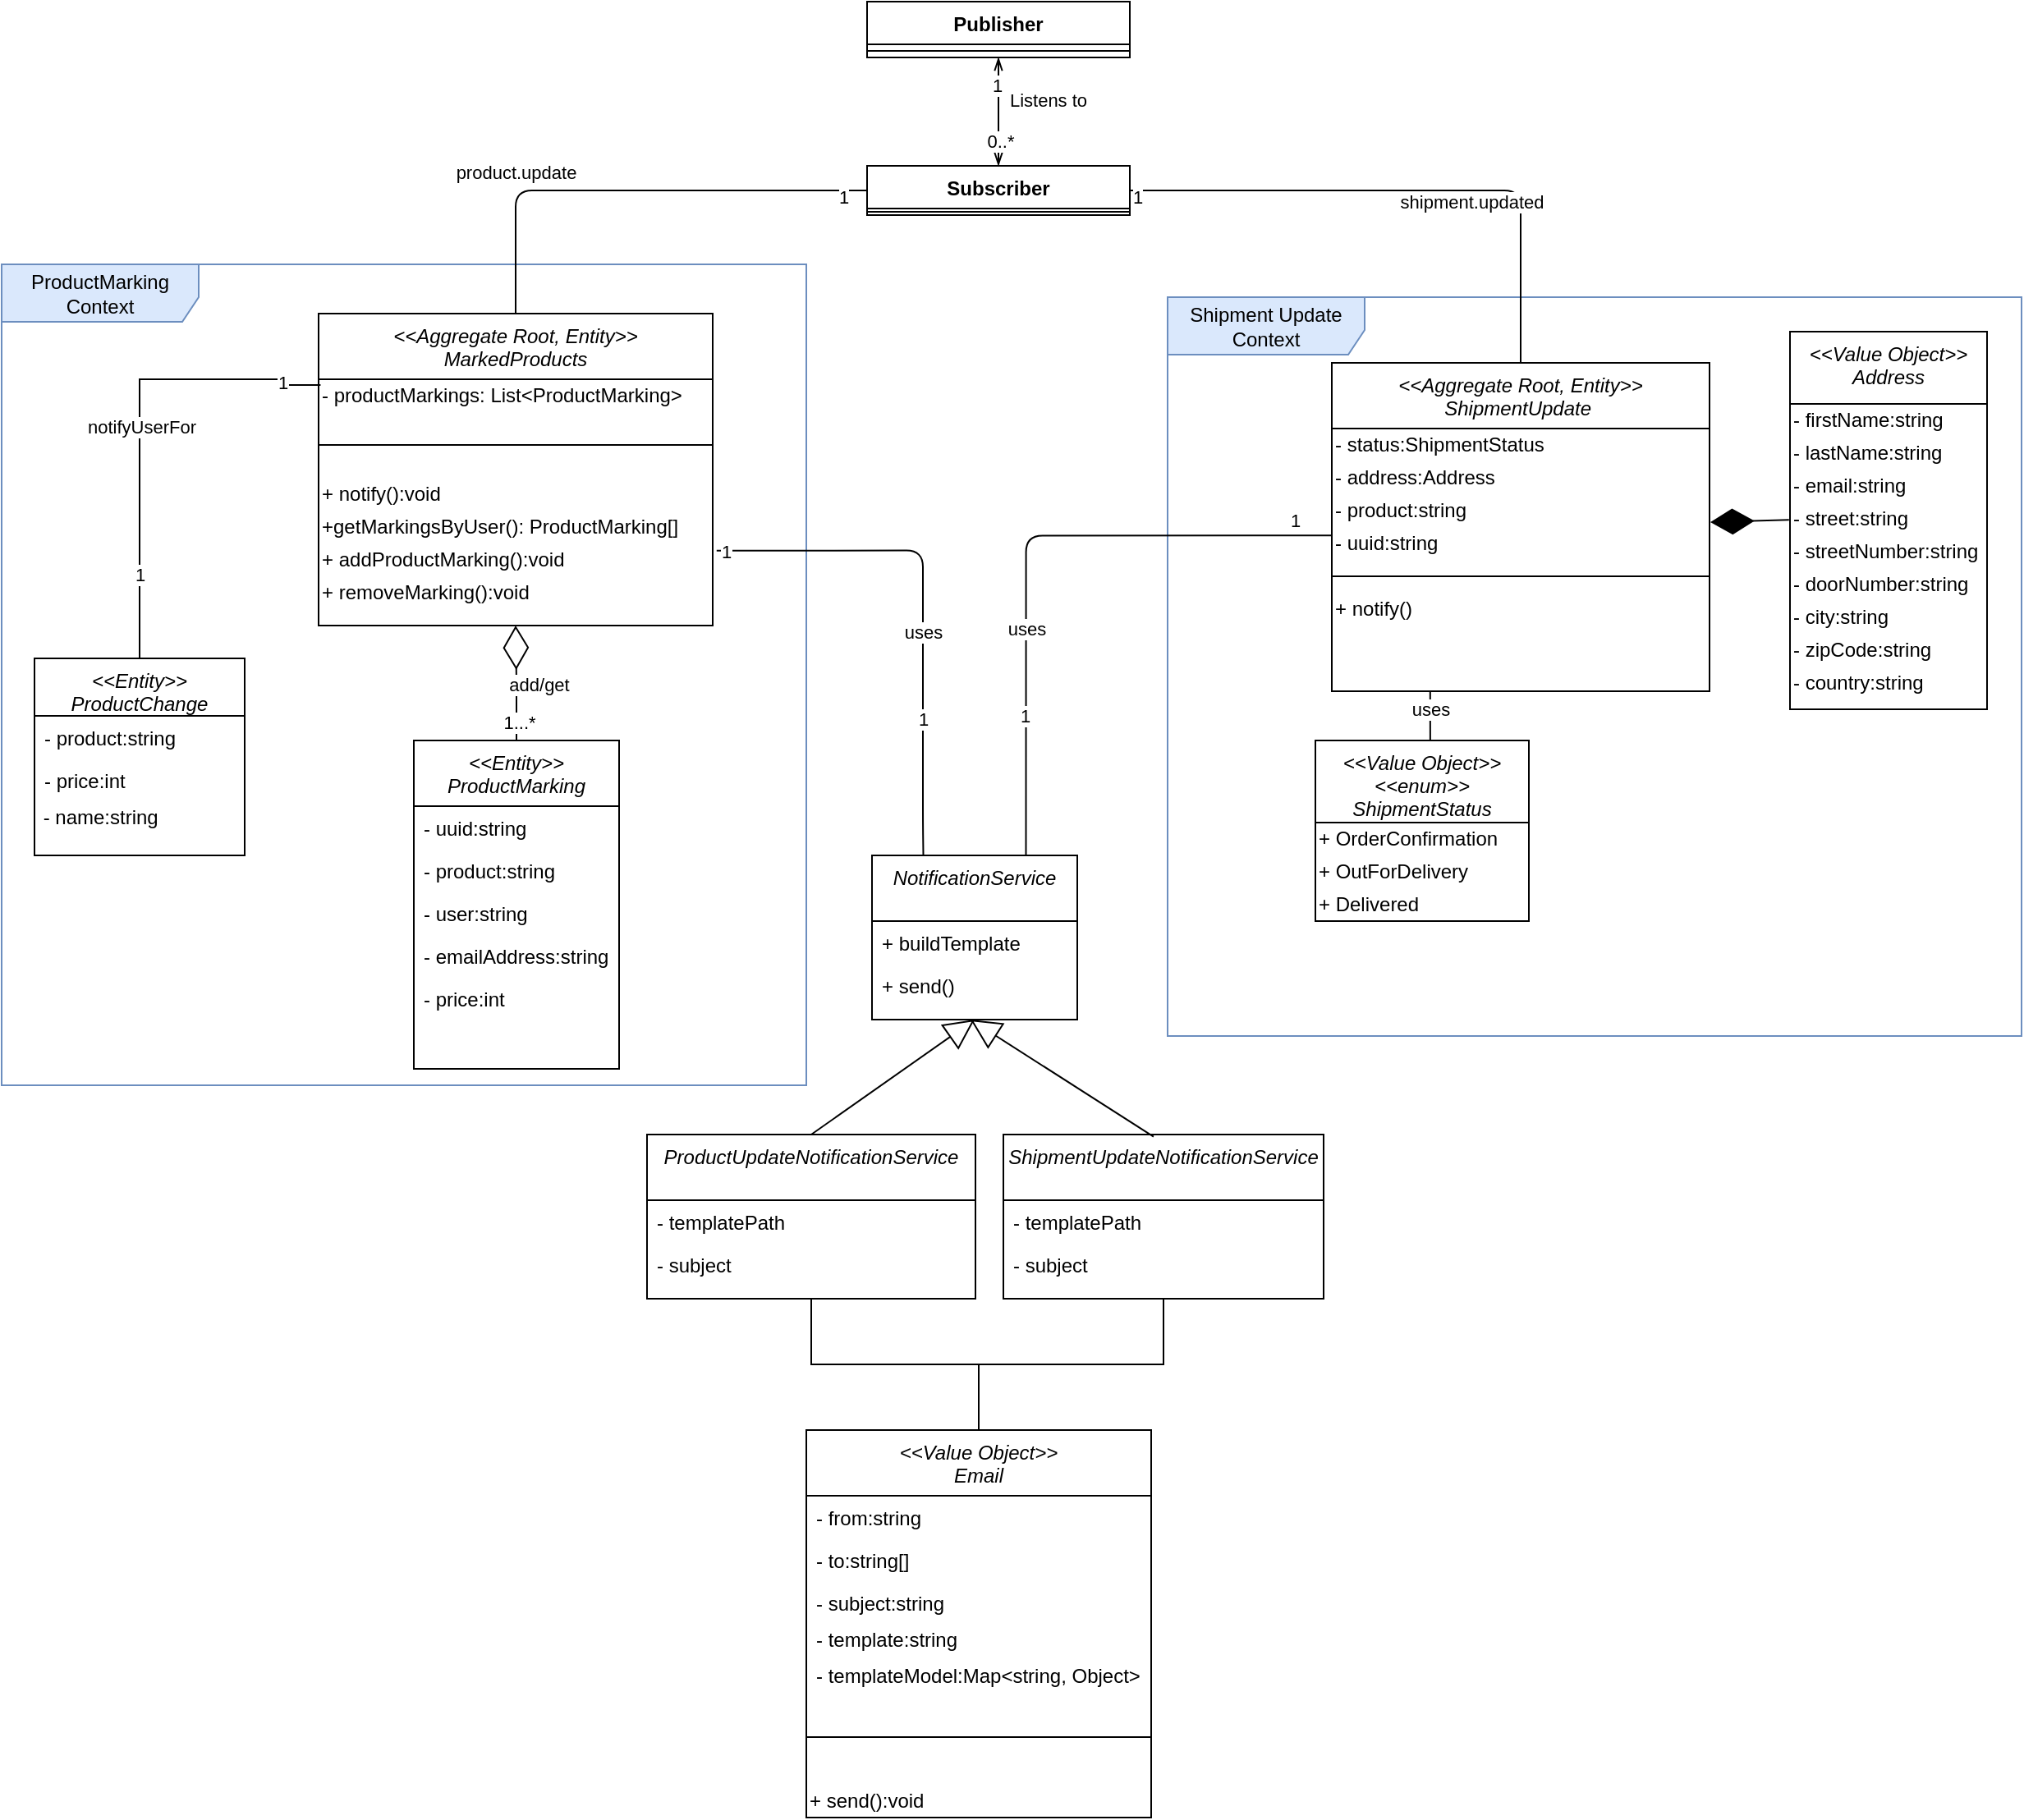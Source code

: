 <mxfile version="14.5.10" type="device"><diagram id="C5RBs43oDa-KdzZeNtuy" name="Page-1"><mxGraphModel dx="2426" dy="2422" grid="1" gridSize="10" guides="1" tooltips="1" connect="1" arrows="1" fold="1" page="1" pageScale="1" pageWidth="827" pageHeight="1169" math="0" shadow="0"><root><mxCell id="WIyWlLk6GJQsqaUBKTNV-0"/><mxCell id="WIyWlLk6GJQsqaUBKTNV-1" parent="WIyWlLk6GJQsqaUBKTNV-0"/><mxCell id="8PuF36ovR6_XlS9wcYzm-5" value="&lt;div&gt;ProductMarking&lt;/div&gt;&lt;div&gt;Context&lt;/div&gt;" style="shape=umlFrame;whiteSpace=wrap;html=1;width=120;height=35;fillColor=#dae8fc;strokeColor=#6c8ebf;" parent="WIyWlLk6GJQsqaUBKTNV-1" vertex="1"><mxGeometry x="140" y="-320" width="490" height="500" as="geometry"/></mxCell><mxCell id="8PuF36ovR6_XlS9wcYzm-6" value="&lt;div&gt;Shipment Update&lt;/div&gt;&lt;div&gt;Context&lt;br&gt;&lt;/div&gt;" style="shape=umlFrame;whiteSpace=wrap;html=1;width=120;height=35;fillColor=#dae8fc;strokeColor=#6c8ebf;" parent="WIyWlLk6GJQsqaUBKTNV-1" vertex="1"><mxGeometry x="850" y="-300" width="520" height="450" as="geometry"/></mxCell><mxCell id="zkfFHV4jXpPFQw0GAbJ--0" value="&lt;&lt;Entity&gt;&gt;&#10;ProductMarking" style="swimlane;fontStyle=2;align=center;verticalAlign=top;childLayout=stackLayout;horizontal=1;startSize=40;horizontalStack=0;resizeParent=1;resizeLast=0;collapsible=1;marginBottom=0;shadow=0;strokeWidth=1;" parent="WIyWlLk6GJQsqaUBKTNV-1" vertex="1"><mxGeometry x="391" y="-30" width="125" height="200" as="geometry"><mxRectangle x="562.5" y="10" width="160" height="26" as="alternateBounds"/></mxGeometry></mxCell><mxCell id="t4hGRwIsCCIlGsVqJfgg-5" value="- uuid:string" style="text;align=left;verticalAlign=top;spacingLeft=4;spacingRight=4;overflow=hidden;rotatable=0;points=[[0,0.5],[1,0.5]];portConstraint=eastwest;shadow=0;html=0;" parent="zkfFHV4jXpPFQw0GAbJ--0" vertex="1"><mxGeometry y="40" width="125" height="26" as="geometry"/></mxCell><mxCell id="zkfFHV4jXpPFQw0GAbJ--1" value="- product:string" style="text;align=left;verticalAlign=top;spacingLeft=4;spacingRight=4;overflow=hidden;rotatable=0;points=[[0,0.5],[1,0.5]];portConstraint=eastwest;" parent="zkfFHV4jXpPFQw0GAbJ--0" vertex="1"><mxGeometry y="66" width="125" height="26" as="geometry"/></mxCell><mxCell id="t4hGRwIsCCIlGsVqJfgg-6" value="- user:string" style="text;align=left;verticalAlign=top;spacingLeft=4;spacingRight=4;overflow=hidden;rotatable=0;points=[[0,0.5],[1,0.5]];portConstraint=eastwest;shadow=0;html=0;" parent="zkfFHV4jXpPFQw0GAbJ--0" vertex="1"><mxGeometry y="92" width="125" height="26" as="geometry"/></mxCell><mxCell id="h0aD3WPod_nWxrEcK9pH-18" value="- emailAddress:string" style="text;align=left;verticalAlign=top;spacingLeft=4;spacingRight=4;overflow=hidden;rotatable=0;points=[[0,0.5],[1,0.5]];portConstraint=eastwest;shadow=0;html=0;" parent="zkfFHV4jXpPFQw0GAbJ--0" vertex="1"><mxGeometry y="118" width="125" height="26" as="geometry"/></mxCell><mxCell id="zkfFHV4jXpPFQw0GAbJ--3" value="- price:int" style="text;align=left;verticalAlign=top;spacingLeft=4;spacingRight=4;overflow=hidden;rotatable=0;points=[[0,0.5],[1,0.5]];portConstraint=eastwest;shadow=0;html=0;" parent="zkfFHV4jXpPFQw0GAbJ--0" vertex="1"><mxGeometry y="144" width="125" height="26" as="geometry"/></mxCell><mxCell id="h0aD3WPod_nWxrEcK9pH-21" value="&lt;&lt;Entity&gt;&gt;&#10;ProductChange" style="swimlane;fontStyle=2;align=center;verticalAlign=top;childLayout=stackLayout;horizontal=1;startSize=35;horizontalStack=0;resizeParent=1;resizeLast=0;collapsible=1;marginBottom=0;shadow=0;strokeWidth=1;" parent="WIyWlLk6GJQsqaUBKTNV-1" vertex="1"><mxGeometry x="160" y="-80" width="128" height="120" as="geometry"><mxRectangle x="230" y="140" width="160" height="26" as="alternateBounds"/></mxGeometry></mxCell><mxCell id="h0aD3WPod_nWxrEcK9pH-22" value="- product:string" style="text;align=left;verticalAlign=top;spacingLeft=4;spacingRight=4;overflow=hidden;rotatable=0;points=[[0,0.5],[1,0.5]];portConstraint=eastwest;" parent="h0aD3WPod_nWxrEcK9pH-21" vertex="1"><mxGeometry y="35" width="128" height="26" as="geometry"/></mxCell><mxCell id="h0aD3WPod_nWxrEcK9pH-24" value="- price:int" style="text;align=left;verticalAlign=top;spacingLeft=4;spacingRight=4;overflow=hidden;rotatable=0;points=[[0,0.5],[1,0.5]];portConstraint=eastwest;shadow=0;html=0;" parent="h0aD3WPod_nWxrEcK9pH-21" vertex="1"><mxGeometry y="61" width="128" height="26" as="geometry"/></mxCell><mxCell id="h0aD3WPod_nWxrEcK9pH-26" value="&amp;nbsp;- name:string" style="text;html=1;align=left;verticalAlign=middle;resizable=0;points=[];autosize=1;strokeColor=none;" parent="h0aD3WPod_nWxrEcK9pH-21" vertex="1"><mxGeometry y="87" width="128" height="20" as="geometry"/></mxCell><mxCell id="h0aD3WPod_nWxrEcK9pH-33" value="&lt;&lt;Value Object&gt;&gt;&#10;Email" style="swimlane;fontStyle=2;align=center;verticalAlign=top;childLayout=stackLayout;horizontal=1;startSize=40;horizontalStack=0;resizeParent=1;resizeLast=0;collapsible=1;marginBottom=0;shadow=0;strokeWidth=1;" parent="WIyWlLk6GJQsqaUBKTNV-1" vertex="1"><mxGeometry x="630" y="390" width="210" height="236" as="geometry"><mxRectangle x="230" y="140" width="160" height="26" as="alternateBounds"/></mxGeometry></mxCell><mxCell id="h0aD3WPod_nWxrEcK9pH-34" value="- from:string" style="text;align=left;verticalAlign=top;spacingLeft=4;spacingRight=4;overflow=hidden;rotatable=0;points=[[0,0.5],[1,0.5]];portConstraint=eastwest;" parent="h0aD3WPod_nWxrEcK9pH-33" vertex="1"><mxGeometry y="40" width="210" height="26" as="geometry"/></mxCell><mxCell id="h0aD3WPod_nWxrEcK9pH-35" value="- to:string[]" style="text;align=left;verticalAlign=top;spacingLeft=4;spacingRight=4;overflow=hidden;rotatable=0;points=[[0,0.5],[1,0.5]];portConstraint=eastwest;shadow=0;html=0;" parent="h0aD3WPod_nWxrEcK9pH-33" vertex="1"><mxGeometry y="66" width="210" height="26" as="geometry"/></mxCell><mxCell id="aP-391_9BnDtM6VfoTFf-6" value="- subject:string" style="text;align=left;verticalAlign=top;spacingLeft=4;spacingRight=4;overflow=hidden;rotatable=0;points=[[0,0.5],[1,0.5]];portConstraint=eastwest;shadow=0;html=0;" parent="h0aD3WPod_nWxrEcK9pH-33" vertex="1"><mxGeometry y="92" width="210" height="22" as="geometry"/></mxCell><mxCell id="h0aD3WPod_nWxrEcK9pH-36" value="- template:string" style="text;align=left;verticalAlign=top;spacingLeft=4;spacingRight=4;overflow=hidden;rotatable=0;points=[[0,0.5],[1,0.5]];portConstraint=eastwest;shadow=0;html=0;" parent="h0aD3WPod_nWxrEcK9pH-33" vertex="1"><mxGeometry y="114" width="210" height="22" as="geometry"/></mxCell><mxCell id="t4hGRwIsCCIlGsVqJfgg-7" value="- templateModel:Map&lt;string, Object&gt;" style="text;align=left;verticalAlign=top;spacingLeft=4;spacingRight=4;overflow=hidden;rotatable=0;points=[[0,0.5],[1,0.5]];portConstraint=eastwest;shadow=0;html=0;" parent="h0aD3WPod_nWxrEcK9pH-33" vertex="1"><mxGeometry y="136" width="210" height="22" as="geometry"/></mxCell><mxCell id="h0aD3WPod_nWxrEcK9pH-37" value="" style="line;html=1;strokeWidth=1;align=left;verticalAlign=middle;spacingTop=-1;spacingLeft=3;spacingRight=3;rotatable=0;labelPosition=right;points=[];portConstraint=eastwest;" parent="h0aD3WPod_nWxrEcK9pH-33" vertex="1"><mxGeometry y="158" width="210" height="58" as="geometry"/></mxCell><mxCell id="h0aD3WPod_nWxrEcK9pH-32" value="+ send():void" style="text;html=1;align=left;verticalAlign=middle;resizable=0;points=[];autosize=1;strokeColor=none;" parent="h0aD3WPod_nWxrEcK9pH-33" vertex="1"><mxGeometry y="216" width="210" height="20" as="geometry"/></mxCell><mxCell id="4" style="edgeStyle=orthogonalEdgeStyle;rounded=0;orthogonalLoop=1;jettySize=auto;html=1;entryX=0.5;entryY=0;entryDx=0;entryDy=0;endArrow=none;endFill=0;exitX=0.005;exitY=0.175;exitDx=0;exitDy=0;exitPerimeter=0;" parent="WIyWlLk6GJQsqaUBKTNV-1" source="Ah9GXUrFj54KR5UIc6vt-9" target="h0aD3WPod_nWxrEcK9pH-21" edge="1"><mxGeometry relative="1" as="geometry"><Array as="points"><mxPoint x="311" y="-250"/><mxPoint x="224" y="-250"/></Array><mxPoint x="282" y="-250" as="sourcePoint"/><mxPoint x="260" y="-116" as="targetPoint"/></mxGeometry></mxCell><mxCell id="5" value="notifyUserFor" style="edgeLabel;html=1;align=center;verticalAlign=middle;resizable=0;points=[];" parent="4" vertex="1" connectable="0"><mxGeometry x="-0.226" y="-1" relative="1" as="geometry"><mxPoint x="-3" y="30" as="offset"/></mxGeometry></mxCell><mxCell id="SycYBAYATrQ-HlB4LFJ3-20" value="1" style="edgeLabel;html=1;align=center;verticalAlign=middle;resizable=0;points=[];" parent="4" vertex="1" connectable="0"><mxGeometry x="-0.827" relative="1" as="geometry"><mxPoint as="offset"/></mxGeometry></mxCell><mxCell id="SycYBAYATrQ-HlB4LFJ3-21" value="1" style="edgeLabel;html=1;align=center;verticalAlign=middle;resizable=0;points=[];" parent="4" vertex="1" connectable="0"><mxGeometry x="0.64" relative="1" as="geometry"><mxPoint as="offset"/></mxGeometry></mxCell><mxCell id="CZ-uO5LM7A9sEuiV1iLQ-15" value="&lt;&lt;Aggregate Root, Entity&gt;&gt;&#10;MarkedProducts&#10;" style="swimlane;fontStyle=2;align=center;verticalAlign=top;childLayout=stackLayout;horizontal=1;startSize=40;horizontalStack=0;resizeParent=1;resizeLast=0;collapsible=1;marginBottom=0;shadow=0;strokeWidth=1;arcSize=11;" parent="WIyWlLk6GJQsqaUBKTNV-1" vertex="1"><mxGeometry x="333" y="-290" width="240" height="190" as="geometry"><mxRectangle x="260" y="-200" width="160" height="26" as="alternateBounds"/></mxGeometry></mxCell><mxCell id="Ah9GXUrFj54KR5UIc6vt-9" value="- productMarkings: List&amp;lt;ProductMarking&amp;gt;" style="text;html=1;align=left;verticalAlign=middle;resizable=0;points=[];autosize=1;strokeColor=none;" parent="CZ-uO5LM7A9sEuiV1iLQ-15" vertex="1"><mxGeometry y="40" width="240" height="20" as="geometry"/></mxCell><mxCell id="CZ-uO5LM7A9sEuiV1iLQ-16" value="" style="line;html=1;strokeWidth=1;align=left;verticalAlign=middle;spacingTop=-1;spacingLeft=3;spacingRight=3;rotatable=0;labelPosition=right;points=[];portConstraint=eastwest;" parent="CZ-uO5LM7A9sEuiV1iLQ-15" vertex="1"><mxGeometry y="60" width="240" height="40" as="geometry"/></mxCell><mxCell id="CZ-uO5LM7A9sEuiV1iLQ-18" value="+ notify():void" style="text;html=1;align=left;verticalAlign=middle;resizable=0;points=[];autosize=1;strokeColor=none;" parent="CZ-uO5LM7A9sEuiV1iLQ-15" vertex="1"><mxGeometry y="100" width="240" height="20" as="geometry"/></mxCell><mxCell id="CZ-uO5LM7A9sEuiV1iLQ-8" value="+getMarkingsByUser(): ProductMarking[]" style="text;html=1;align=left;verticalAlign=middle;resizable=0;points=[];autosize=1;strokeColor=none;" parent="CZ-uO5LM7A9sEuiV1iLQ-15" vertex="1"><mxGeometry y="120" width="240" height="20" as="geometry"/></mxCell><mxCell id="CZ-uO5LM7A9sEuiV1iLQ-17" value="+ addProductMarking():void" style="text;html=1;align=left;verticalAlign=middle;resizable=0;points=[];autosize=1;strokeColor=none;" parent="CZ-uO5LM7A9sEuiV1iLQ-15" vertex="1"><mxGeometry y="140" width="240" height="20" as="geometry"/></mxCell><mxCell id="t4hGRwIsCCIlGsVqJfgg-14" value="+ removeMarking():void" style="text;html=1;align=left;verticalAlign=middle;resizable=0;points=[];autosize=1;strokeColor=none;" parent="CZ-uO5LM7A9sEuiV1iLQ-15" vertex="1"><mxGeometry y="160" width="240" height="20" as="geometry"/></mxCell><mxCell id="Ah9GXUrFj54KR5UIc6vt-10" value="&lt;&lt;Aggregate Root, Entity&gt;&gt;&#10;ShipmentUpdate " style="swimlane;fontStyle=2;align=center;verticalAlign=top;childLayout=stackLayout;horizontal=1;startSize=40;horizontalStack=0;resizeParent=1;resizeLast=0;collapsible=1;marginBottom=0;shadow=0;strokeWidth=1;arcSize=11;" parent="WIyWlLk6GJQsqaUBKTNV-1" vertex="1"><mxGeometry x="950" y="-260" width="230" height="200" as="geometry"><mxRectangle x="710" y="-240" width="160" height="26" as="alternateBounds"/></mxGeometry></mxCell><mxCell id="Ah9GXUrFj54KR5UIc6vt-22" value="- status:ShipmentStatus" style="text;html=1;align=left;verticalAlign=middle;resizable=0;points=[];autosize=1;strokeColor=none;" parent="Ah9GXUrFj54KR5UIc6vt-10" vertex="1"><mxGeometry y="40" width="230" height="20" as="geometry"/></mxCell><mxCell id="Ah9GXUrFj54KR5UIc6vt-40" value="- address:Address" style="text;html=1;align=left;verticalAlign=middle;resizable=0;points=[];autosize=1;strokeColor=none;" parent="Ah9GXUrFj54KR5UIc6vt-10" vertex="1"><mxGeometry y="60" width="230" height="20" as="geometry"/></mxCell><mxCell id="Ah9GXUrFj54KR5UIc6vt-23" value="- product:string" style="text;html=1;align=left;verticalAlign=middle;resizable=0;points=[];autosize=1;strokeColor=none;" parent="Ah9GXUrFj54KR5UIc6vt-10" vertex="1"><mxGeometry y="80" width="230" height="20" as="geometry"/></mxCell><mxCell id="Ah9GXUrFj54KR5UIc6vt-43" value="- uuid:string" style="text;html=1;align=left;verticalAlign=middle;resizable=0;points=[];autosize=1;strokeColor=none;" parent="Ah9GXUrFj54KR5UIc6vt-10" vertex="1"><mxGeometry y="100" width="230" height="20" as="geometry"/></mxCell><mxCell id="Ah9GXUrFj54KR5UIc6vt-11" value="" style="line;html=1;strokeWidth=1;align=left;verticalAlign=middle;spacingTop=-1;spacingLeft=3;spacingRight=3;rotatable=0;labelPosition=right;points=[];portConstraint=eastwest;" parent="Ah9GXUrFj54KR5UIc6vt-10" vertex="1"><mxGeometry y="120" width="230" height="20" as="geometry"/></mxCell><mxCell id="Ah9GXUrFj54KR5UIc6vt-18" value="+ notify()" style="text;html=1;align=left;verticalAlign=middle;resizable=0;points=[];autosize=1;strokeColor=none;" parent="Ah9GXUrFj54KR5UIc6vt-10" vertex="1"><mxGeometry y="140" width="230" height="20" as="geometry"/></mxCell><mxCell id="Ah9GXUrFj54KR5UIc6vt-36" style="edgeStyle=orthogonalEdgeStyle;rounded=0;orthogonalLoop=1;jettySize=auto;html=1;endArrow=none;endFill=0;exitX=0.75;exitY=1;exitDx=0;exitDy=0;entryX=0.538;entryY=0;entryDx=0;entryDy=0;entryPerimeter=0;" parent="WIyWlLk6GJQsqaUBKTNV-1" source="Ah9GXUrFj54KR5UIc6vt-10" target="Ah9GXUrFj54KR5UIc6vt-25" edge="1"><mxGeometry relative="1" as="geometry"><Array as="points"><mxPoint x="1010" y="-60"/></Array><mxPoint x="808.5" y="-50" as="sourcePoint"/><mxPoint x="816" y="90" as="targetPoint"/></mxGeometry></mxCell><mxCell id="Ah9GXUrFj54KR5UIc6vt-37" value="uses" style="edgeLabel;html=1;align=center;verticalAlign=middle;resizable=0;points=[];" parent="Ah9GXUrFj54KR5UIc6vt-36" vertex="1" connectable="0"><mxGeometry x="0.014" relative="1" as="geometry"><mxPoint x="-40" y="11" as="offset"/></mxGeometry></mxCell><mxCell id="Ah9GXUrFj54KR5UIc6vt-25" value="&lt;&lt;Value Object&gt;&gt;&#10;&lt;&lt;enum&gt;&gt;&#10;ShipmentStatus" style="swimlane;fontStyle=2;align=center;verticalAlign=top;childLayout=stackLayout;horizontal=1;startSize=50;horizontalStack=0;resizeParent=1;resizeLast=0;collapsible=1;marginBottom=0;shadow=0;strokeWidth=1;arcSize=11;" parent="WIyWlLk6GJQsqaUBKTNV-1" vertex="1"><mxGeometry x="940" y="-30" width="130" height="110" as="geometry"><mxRectangle x="230" y="140" width="160" height="26" as="alternateBounds"/></mxGeometry></mxCell><mxCell id="Ah9GXUrFj54KR5UIc6vt-26" value="+ OrderConfirmation" style="text;html=1;align=left;verticalAlign=middle;resizable=0;points=[];autosize=1;strokeColor=none;" parent="Ah9GXUrFj54KR5UIc6vt-25" vertex="1"><mxGeometry y="50" width="130" height="20" as="geometry"/></mxCell><mxCell id="Ah9GXUrFj54KR5UIc6vt-27" value="+ OutForDelivery" style="text;html=1;align=left;verticalAlign=middle;resizable=0;points=[];autosize=1;strokeColor=none;" parent="Ah9GXUrFj54KR5UIc6vt-25" vertex="1"><mxGeometry y="70" width="130" height="20" as="geometry"/></mxCell><mxCell id="Ah9GXUrFj54KR5UIc6vt-29" value="+ Delivered" style="text;html=1;align=left;verticalAlign=middle;resizable=0;points=[];autosize=1;strokeColor=none;" parent="Ah9GXUrFj54KR5UIc6vt-25" vertex="1"><mxGeometry y="90" width="130" height="20" as="geometry"/></mxCell><mxCell id="Ah9GXUrFj54KR5UIc6vt-45" value="&lt;&lt;Value Object&gt;&gt;&#10;Address" style="swimlane;fontStyle=2;align=center;verticalAlign=top;childLayout=stackLayout;horizontal=1;startSize=44;horizontalStack=0;resizeParent=1;resizeLast=0;collapsible=1;marginBottom=0;shadow=0;strokeWidth=1;arcSize=11;" parent="WIyWlLk6GJQsqaUBKTNV-1" vertex="1"><mxGeometry x="1229" y="-279" width="120" height="230" as="geometry"><mxRectangle x="1190" y="-220" width="160" height="26" as="alternateBounds"/></mxGeometry></mxCell><mxCell id="Ah9GXUrFj54KR5UIc6vt-46" value="- firstName:string" style="text;html=1;align=left;verticalAlign=middle;resizable=0;points=[];autosize=1;strokeColor=none;" parent="Ah9GXUrFj54KR5UIc6vt-45" vertex="1"><mxGeometry y="44" width="120" height="20" as="geometry"/></mxCell><mxCell id="Ah9GXUrFj54KR5UIc6vt-47" value="- lastName:string" style="text;html=1;align=left;verticalAlign=middle;resizable=0;points=[];autosize=1;strokeColor=none;" parent="Ah9GXUrFj54KR5UIc6vt-45" vertex="1"><mxGeometry y="64" width="120" height="20" as="geometry"/></mxCell><mxCell id="Ah9GXUrFj54KR5UIc6vt-48" value="- email:string" style="text;html=1;align=left;verticalAlign=middle;resizable=0;points=[];autosize=1;strokeColor=none;" parent="Ah9GXUrFj54KR5UIc6vt-45" vertex="1"><mxGeometry y="84" width="120" height="20" as="geometry"/></mxCell><mxCell id="Ah9GXUrFj54KR5UIc6vt-49" value="- street:string" style="text;html=1;align=left;verticalAlign=middle;resizable=0;points=[];autosize=1;strokeColor=none;" parent="Ah9GXUrFj54KR5UIc6vt-45" vertex="1"><mxGeometry y="104" width="120" height="20" as="geometry"/></mxCell><mxCell id="Ah9GXUrFj54KR5UIc6vt-50" value="- streetNumber:string" style="text;html=1;align=left;verticalAlign=middle;resizable=0;points=[];autosize=1;strokeColor=none;" parent="Ah9GXUrFj54KR5UIc6vt-45" vertex="1"><mxGeometry y="124" width="120" height="20" as="geometry"/></mxCell><mxCell id="Ah9GXUrFj54KR5UIc6vt-52" value="- doorNumber:string" style="text;html=1;align=left;verticalAlign=middle;resizable=0;points=[];autosize=1;strokeColor=none;" parent="Ah9GXUrFj54KR5UIc6vt-45" vertex="1"><mxGeometry y="144" width="120" height="20" as="geometry"/></mxCell><mxCell id="Ah9GXUrFj54KR5UIc6vt-53" value="- city:string" style="text;html=1;align=left;verticalAlign=middle;resizable=0;points=[];autosize=1;strokeColor=none;" parent="Ah9GXUrFj54KR5UIc6vt-45" vertex="1"><mxGeometry y="164" width="120" height="20" as="geometry"/></mxCell><mxCell id="Ah9GXUrFj54KR5UIc6vt-54" value="- zipCode:string" style="text;html=1;align=left;verticalAlign=middle;resizable=0;points=[];autosize=1;strokeColor=none;" parent="Ah9GXUrFj54KR5UIc6vt-45" vertex="1"><mxGeometry y="184" width="120" height="20" as="geometry"/></mxCell><mxCell id="Ah9GXUrFj54KR5UIc6vt-55" value="- country:string" style="text;html=1;align=left;verticalAlign=middle;resizable=0;points=[];autosize=1;strokeColor=none;" parent="Ah9GXUrFj54KR5UIc6vt-45" vertex="1"><mxGeometry y="204" width="120" height="20" as="geometry"/></mxCell><mxCell id="SycYBAYATrQ-HlB4LFJ3-17" value="1" style="endArrow=none;html=1;endSize=12;startArrow=none;startSize=14;startFill=0;edgeStyle=orthogonalEdgeStyle;align=left;verticalAlign=bottom;sourcePerimeterSpacing=10;exitX=0.001;exitY=0.258;exitDx=0;exitDy=0;entryX=0.75;entryY=0;entryDx=0;entryDy=0;endFill=0;exitPerimeter=0;" parent="WIyWlLk6GJQsqaUBKTNV-1" source="Ah9GXUrFj54KR5UIc6vt-43" target="8PuF36ovR6_XlS9wcYzm-18" edge="1"><mxGeometry x="-0.858" relative="1" as="geometry"><mxPoint x="790" y="150" as="sourcePoint"/><mxPoint x="790" y="80" as="targetPoint"/><Array as="points"><mxPoint x="764" y="-155"/></Array><mxPoint as="offset"/></mxGeometry></mxCell><mxCell id="lMCBNVl_wu2g6lg0XMvh-8" value="1" style="edgeLabel;html=1;align=center;verticalAlign=middle;resizable=0;points=[];" parent="SycYBAYATrQ-HlB4LFJ3-17" vertex="1" connectable="0"><mxGeometry x="0.841" y="-1" relative="1" as="geometry"><mxPoint y="-55" as="offset"/></mxGeometry></mxCell><mxCell id="mUnlcgKVZyAacCAyTFvP-5" value="uses" style="edgeLabel;html=1;align=center;verticalAlign=middle;resizable=0;points=[];" parent="SycYBAYATrQ-HlB4LFJ3-17" vertex="1" connectable="0"><mxGeometry x="0.417" relative="1" as="geometry"><mxPoint y="-27" as="offset"/></mxGeometry></mxCell><mxCell id="SycYBAYATrQ-HlB4LFJ3-31" style="edgeStyle=orthogonalEdgeStyle;rounded=0;orthogonalLoop=1;jettySize=auto;html=1;entryX=0.5;entryY=0;entryDx=0;entryDy=0;startArrow=openThin;startFill=0;endArrow=openThin;endFill=0;sourcePerimeterSpacing=10;exitX=0.5;exitY=1;exitDx=0;exitDy=0;" parent="WIyWlLk6GJQsqaUBKTNV-1" source="SycYBAYATrQ-HlB4LFJ3-22" target="SycYBAYATrQ-HlB4LFJ3-26" edge="1"><mxGeometry relative="1" as="geometry"><mxPoint x="747.48" y="-404.234" as="sourcePoint"/></mxGeometry></mxCell><mxCell id="SycYBAYATrQ-HlB4LFJ3-32" value="Listens to" style="edgeLabel;html=1;align=center;verticalAlign=middle;resizable=0;points=[];" parent="SycYBAYATrQ-HlB4LFJ3-31" vertex="1" connectable="0"><mxGeometry x="-0.15" relative="1" as="geometry"><mxPoint x="30" y="-2" as="offset"/></mxGeometry></mxCell><mxCell id="SycYBAYATrQ-HlB4LFJ3-41" value="1" style="edgeLabel;html=1;align=center;verticalAlign=middle;resizable=0;points=[];" parent="SycYBAYATrQ-HlB4LFJ3-31" vertex="1" connectable="0"><mxGeometry x="-0.5" y="-1" relative="1" as="geometry"><mxPoint as="offset"/></mxGeometry></mxCell><mxCell id="SycYBAYATrQ-HlB4LFJ3-42" value="0..*" style="edgeLabel;html=1;align=center;verticalAlign=middle;resizable=0;points=[];" parent="SycYBAYATrQ-HlB4LFJ3-31" vertex="1" connectable="0"><mxGeometry x="0.553" y="1" relative="1" as="geometry"><mxPoint as="offset"/></mxGeometry></mxCell><mxCell id="SycYBAYATrQ-HlB4LFJ3-22" value="Publisher" style="swimlane;fontStyle=1;align=center;verticalAlign=top;childLayout=stackLayout;horizontal=1;startSize=26;horizontalStack=0;resizeParent=1;resizeParentMax=0;resizeLast=0;collapsible=1;marginBottom=0;" parent="WIyWlLk6GJQsqaUBKTNV-1" vertex="1"><mxGeometry x="667" y="-480" width="160" height="34" as="geometry"/></mxCell><mxCell id="SycYBAYATrQ-HlB4LFJ3-24" value="" style="line;strokeWidth=1;fillColor=none;align=left;verticalAlign=middle;spacingTop=-1;spacingLeft=3;spacingRight=3;rotatable=0;labelPosition=right;points=[];portConstraint=eastwest;" parent="SycYBAYATrQ-HlB4LFJ3-22" vertex="1"><mxGeometry y="26" width="160" height="8" as="geometry"/></mxCell><mxCell id="SycYBAYATrQ-HlB4LFJ3-26" value="Subscriber" style="swimlane;fontStyle=1;align=center;verticalAlign=top;childLayout=stackLayout;horizontal=1;startSize=26;horizontalStack=0;resizeParent=1;resizeParentMax=0;resizeLast=0;collapsible=1;marginBottom=0;" parent="WIyWlLk6GJQsqaUBKTNV-1" vertex="1"><mxGeometry x="667" y="-380" width="160" height="30" as="geometry"/></mxCell><mxCell id="SycYBAYATrQ-HlB4LFJ3-28" value="" style="line;strokeWidth=1;fillColor=none;align=left;verticalAlign=middle;spacingTop=-1;spacingLeft=3;spacingRight=3;rotatable=0;labelPosition=right;points=[];portConstraint=eastwest;" parent="SycYBAYATrQ-HlB4LFJ3-26" vertex="1"><mxGeometry y="26" width="160" height="4" as="geometry"/></mxCell><mxCell id="SycYBAYATrQ-HlB4LFJ3-33" value="1" style="endArrow=none;html=1;endSize=12;startArrow=none;startSize=14;startFill=0;edgeStyle=orthogonalEdgeStyle;align=left;verticalAlign=bottom;sourcePerimeterSpacing=10;exitX=0;exitY=0.5;exitDx=0;exitDy=0;entryX=0.5;entryY=0;entryDx=0;entryDy=0;endFill=0;" parent="WIyWlLk6GJQsqaUBKTNV-1" source="SycYBAYATrQ-HlB4LFJ3-26" target="CZ-uO5LM7A9sEuiV1iLQ-15" edge="1"><mxGeometry x="-0.867" y="13" relative="1" as="geometry"><mxPoint x="500" y="-300" as="sourcePoint"/><mxPoint x="660" y="-300" as="targetPoint"/><mxPoint as="offset"/></mxGeometry></mxCell><mxCell id="SycYBAYATrQ-HlB4LFJ3-37" value="product.update" style="edgeLabel;html=1;align=center;verticalAlign=middle;resizable=0;points=[];" parent="SycYBAYATrQ-HlB4LFJ3-33" vertex="1" connectable="0"><mxGeometry x="0.484" y="3" relative="1" as="geometry"><mxPoint x="-3" y="-12" as="offset"/></mxGeometry></mxCell><mxCell id="SycYBAYATrQ-HlB4LFJ3-34" value="1" style="endArrow=none;html=1;endSize=12;startArrow=none;startSize=14;startFill=0;edgeStyle=orthogonalEdgeStyle;align=left;verticalAlign=bottom;sourcePerimeterSpacing=10;exitX=1;exitY=0.5;exitDx=0;exitDy=0;entryX=0.5;entryY=0;entryDx=0;entryDy=0;endFill=0;" parent="WIyWlLk6GJQsqaUBKTNV-1" source="SycYBAYATrQ-HlB4LFJ3-26" target="Ah9GXUrFj54KR5UIc6vt-10" edge="1"><mxGeometry x="-1" y="-13" relative="1" as="geometry"><mxPoint x="840" y="-320" as="sourcePoint"/><mxPoint x="1000" y="-320" as="targetPoint"/><mxPoint as="offset"/></mxGeometry></mxCell><mxCell id="SycYBAYATrQ-HlB4LFJ3-36" value="shipment.updated" style="edgeLabel;html=1;align=center;verticalAlign=middle;resizable=0;points=[];" parent="SycYBAYATrQ-HlB4LFJ3-34" vertex="1" connectable="0"><mxGeometry x="0.202" y="-2" relative="1" as="geometry"><mxPoint x="2" y="5" as="offset"/></mxGeometry></mxCell><mxCell id="lMCBNVl_wu2g6lg0XMvh-5" value="" style="endArrow=diamondThin;endFill=0;endSize=24;html=1;rounded=0;edgeStyle=orthogonalEdgeStyle;targetPerimeterSpacing=0;exitX=0.5;exitY=0;exitDx=0;exitDy=0;entryX=0.5;entryY=1;entryDx=0;entryDy=0;" parent="WIyWlLk6GJQsqaUBKTNV-1" source="zkfFHV4jXpPFQw0GAbJ--0" target="CZ-uO5LM7A9sEuiV1iLQ-15" edge="1"><mxGeometry width="160" relative="1" as="geometry"><mxPoint x="440" as="sourcePoint"/><mxPoint x="533" y="-50" as="targetPoint"/></mxGeometry></mxCell><mxCell id="lMCBNVl_wu2g6lg0XMvh-6" value="add/get" style="edgeLabel;html=1;align=center;verticalAlign=middle;resizable=0;points=[];" parent="lMCBNVl_wu2g6lg0XMvh-5" vertex="1" connectable="0"><mxGeometry x="-0.054" y="-1" relative="1" as="geometry"><mxPoint x="12" y="-1" as="offset"/></mxGeometry></mxCell><mxCell id="lMCBNVl_wu2g6lg0XMvh-12" value="1...*" style="edgeLabel;html=1;align=center;verticalAlign=middle;resizable=0;points=[];" parent="lMCBNVl_wu2g6lg0XMvh-5" vertex="1" connectable="0"><mxGeometry x="-0.693" y="-1" relative="1" as="geometry"><mxPoint as="offset"/></mxGeometry></mxCell><mxCell id="mUnlcgKVZyAacCAyTFvP-7" value="" style="endArrow=diamondThin;endFill=1;endSize=24;html=1;entryX=1.002;entryY=-0.147;entryDx=0;entryDy=0;entryPerimeter=0;exitX=-0.005;exitY=0.534;exitDx=0;exitDy=0;exitPerimeter=0;" parent="WIyWlLk6GJQsqaUBKTNV-1" source="Ah9GXUrFj54KR5UIc6vt-49" target="Ah9GXUrFj54KR5UIc6vt-43" edge="1"><mxGeometry width="160" relative="1" as="geometry"><mxPoint x="860" y="-290" as="sourcePoint"/><mxPoint x="1020" y="-290" as="targetPoint"/></mxGeometry></mxCell><mxCell id="8PuF36ovR6_XlS9wcYzm-9" value="" style="endArrow=none;html=1;endSize=12;startArrow=none;startSize=14;startFill=0;edgeStyle=orthogonalEdgeStyle;align=left;verticalAlign=bottom;sourcePerimeterSpacing=10;exitX=1.01;exitY=0.217;exitDx=0;exitDy=0;endFill=0;exitPerimeter=0;entryX=0.25;entryY=0;entryDx=0;entryDy=0;" parent="WIyWlLk6GJQsqaUBKTNV-1" source="CZ-uO5LM7A9sEuiV1iLQ-17" target="8PuF36ovR6_XlS9wcYzm-18" edge="1"><mxGeometry x="-0.723" relative="1" as="geometry"><mxPoint x="535.4" y="-145.66" as="sourcePoint"/><mxPoint x="670" y="80" as="targetPoint"/><Array as="points"><mxPoint x="701" y="-146"/><mxPoint x="701" y="20"/></Array><mxPoint as="offset"/></mxGeometry></mxCell><mxCell id="8PuF36ovR6_XlS9wcYzm-10" value="1" style="edgeLabel;html=1;align=center;verticalAlign=middle;resizable=0;points=[];" parent="8PuF36ovR6_XlS9wcYzm-9" vertex="1" connectable="0"><mxGeometry x="0.672" y="-5" relative="1" as="geometry"><mxPoint x="5" y="-32" as="offset"/></mxGeometry></mxCell><mxCell id="8PuF36ovR6_XlS9wcYzm-16" value="&lt;div&gt;uses&lt;/div&gt;" style="edgeLabel;html=1;align=center;verticalAlign=middle;resizable=0;points=[];" parent="8PuF36ovR6_XlS9wcYzm-9" vertex="1" connectable="0"><mxGeometry x="0.125" relative="1" as="geometry"><mxPoint as="offset"/></mxGeometry></mxCell><mxCell id="8PuF36ovR6_XlS9wcYzm-24" value="1" style="edgeLabel;html=1;align=center;verticalAlign=middle;resizable=0;points=[];" parent="8PuF36ovR6_XlS9wcYzm-9" vertex="1" connectable="0"><mxGeometry x="-0.968" relative="1" as="geometry"><mxPoint as="offset"/></mxGeometry></mxCell><mxCell id="8PuF36ovR6_XlS9wcYzm-18" value="NotificationService" style="swimlane;fontStyle=2;align=center;verticalAlign=top;childLayout=stackLayout;horizontal=1;startSize=40;horizontalStack=0;resizeParent=1;resizeLast=0;collapsible=1;marginBottom=0;shadow=0;strokeWidth=1;" parent="WIyWlLk6GJQsqaUBKTNV-1" vertex="1"><mxGeometry x="670" y="40" width="125" height="100" as="geometry"><mxRectangle x="562.5" y="10" width="160" height="26" as="alternateBounds"/></mxGeometry></mxCell><mxCell id="8PuF36ovR6_XlS9wcYzm-23" value="+ buildTemplate" style="text;align=left;verticalAlign=top;spacingLeft=4;spacingRight=4;overflow=hidden;rotatable=0;points=[[0,0.5],[1,0.5]];portConstraint=eastwest;shadow=0;html=0;" parent="8PuF36ovR6_XlS9wcYzm-18" vertex="1"><mxGeometry y="40" width="125" height="26" as="geometry"/></mxCell><mxCell id="8PuF36ovR6_XlS9wcYzm-25" value="+ send()" style="text;align=left;verticalAlign=top;spacingLeft=4;spacingRight=4;overflow=hidden;rotatable=0;points=[[0,0.5],[1,0.5]];portConstraint=eastwest;shadow=0;html=0;" parent="8PuF36ovR6_XlS9wcYzm-18" vertex="1"><mxGeometry y="66" width="125" height="26" as="geometry"/></mxCell><mxCell id="8PuF36ovR6_XlS9wcYzm-35" style="edgeStyle=orthogonalEdgeStyle;rounded=0;orthogonalLoop=1;jettySize=auto;html=1;entryX=0.5;entryY=0;entryDx=0;entryDy=0;endArrow=none;endFill=0;" parent="WIyWlLk6GJQsqaUBKTNV-1" source="8PuF36ovR6_XlS9wcYzm-26" target="h0aD3WPod_nWxrEcK9pH-33" edge="1"><mxGeometry relative="1" as="geometry"/></mxCell><mxCell id="8PuF36ovR6_XlS9wcYzm-26" value="ShipmentUpdateNotificationService" style="swimlane;fontStyle=2;align=center;verticalAlign=top;childLayout=stackLayout;horizontal=1;startSize=40;horizontalStack=0;resizeParent=1;resizeLast=0;collapsible=1;marginBottom=0;shadow=0;strokeWidth=1;" parent="WIyWlLk6GJQsqaUBKTNV-1" vertex="1"><mxGeometry x="750" y="210" width="195" height="100" as="geometry"><mxRectangle x="562.5" y="10" width="160" height="26" as="alternateBounds"/></mxGeometry></mxCell><mxCell id="8PuF36ovR6_XlS9wcYzm-27" value="- templatePath" style="text;align=left;verticalAlign=top;spacingLeft=4;spacingRight=4;overflow=hidden;rotatable=0;points=[[0,0.5],[1,0.5]];portConstraint=eastwest;shadow=0;html=0;" parent="8PuF36ovR6_XlS9wcYzm-26" vertex="1"><mxGeometry y="40" width="195" height="26" as="geometry"/></mxCell><mxCell id="bmGRVv6o1qXEgFWVQkHS-8" value="- subject" style="text;align=left;verticalAlign=top;spacingLeft=4;spacingRight=4;overflow=hidden;rotatable=0;points=[[0,0.5],[1,0.5]];portConstraint=eastwest;shadow=0;html=0;" vertex="1" parent="8PuF36ovR6_XlS9wcYzm-26"><mxGeometry y="66" width="195" height="26" as="geometry"/></mxCell><mxCell id="8PuF36ovR6_XlS9wcYzm-34" style="edgeStyle=orthogonalEdgeStyle;rounded=0;orthogonalLoop=1;jettySize=auto;html=1;entryX=0.5;entryY=0;entryDx=0;entryDy=0;endArrow=none;endFill=0;" parent="WIyWlLk6GJQsqaUBKTNV-1" source="8PuF36ovR6_XlS9wcYzm-29" target="h0aD3WPod_nWxrEcK9pH-33" edge="1"><mxGeometry relative="1" as="geometry"/></mxCell><mxCell id="8PuF36ovR6_XlS9wcYzm-29" value="ProductUpdateNotificationService" style="swimlane;fontStyle=2;align=center;verticalAlign=top;childLayout=stackLayout;horizontal=1;startSize=40;horizontalStack=0;resizeParent=1;resizeLast=0;collapsible=1;marginBottom=0;shadow=0;strokeWidth=1;" parent="WIyWlLk6GJQsqaUBKTNV-1" vertex="1"><mxGeometry x="533" y="210" width="200" height="100" as="geometry"><mxRectangle x="562.5" y="10" width="160" height="26" as="alternateBounds"/></mxGeometry></mxCell><mxCell id="8PuF36ovR6_XlS9wcYzm-31" value="- templatePath" style="text;align=left;verticalAlign=top;spacingLeft=4;spacingRight=4;overflow=hidden;rotatable=0;points=[[0,0.5],[1,0.5]];portConstraint=eastwest;shadow=0;html=0;" parent="8PuF36ovR6_XlS9wcYzm-29" vertex="1"><mxGeometry y="40" width="200" height="26" as="geometry"/></mxCell><mxCell id="bmGRVv6o1qXEgFWVQkHS-6" value="- subject" style="text;align=left;verticalAlign=top;spacingLeft=4;spacingRight=4;overflow=hidden;rotatable=0;points=[[0,0.5],[1,0.5]];portConstraint=eastwest;shadow=0;html=0;" vertex="1" parent="8PuF36ovR6_XlS9wcYzm-29"><mxGeometry y="66" width="200" height="26" as="geometry"/></mxCell><mxCell id="8PuF36ovR6_XlS9wcYzm-32" value="" style="endArrow=block;endSize=16;endFill=0;html=1;exitX=0.469;exitY=0.013;exitDx=0;exitDy=0;exitPerimeter=0;" parent="WIyWlLk6GJQsqaUBKTNV-1" source="8PuF36ovR6_XlS9wcYzm-26" edge="1"><mxGeometry width="160" relative="1" as="geometry"><mxPoint x="620" y="180" as="sourcePoint"/><mxPoint x="730" y="140" as="targetPoint"/></mxGeometry></mxCell><mxCell id="8PuF36ovR6_XlS9wcYzm-33" value="" style="endArrow=block;endSize=16;endFill=0;html=1;exitX=0.5;exitY=0;exitDx=0;exitDy=0;entryX=0.5;entryY=1;entryDx=0;entryDy=0;" parent="WIyWlLk6GJQsqaUBKTNV-1" source="8PuF36ovR6_XlS9wcYzm-29" target="8PuF36ovR6_XlS9wcYzm-18" edge="1"><mxGeometry width="160" relative="1" as="geometry"><mxPoint x="749.995" y="221.3" as="sourcePoint"/><mxPoint x="821.37" y="140" as="targetPoint"/></mxGeometry></mxCell></root></mxGraphModel></diagram></mxfile>